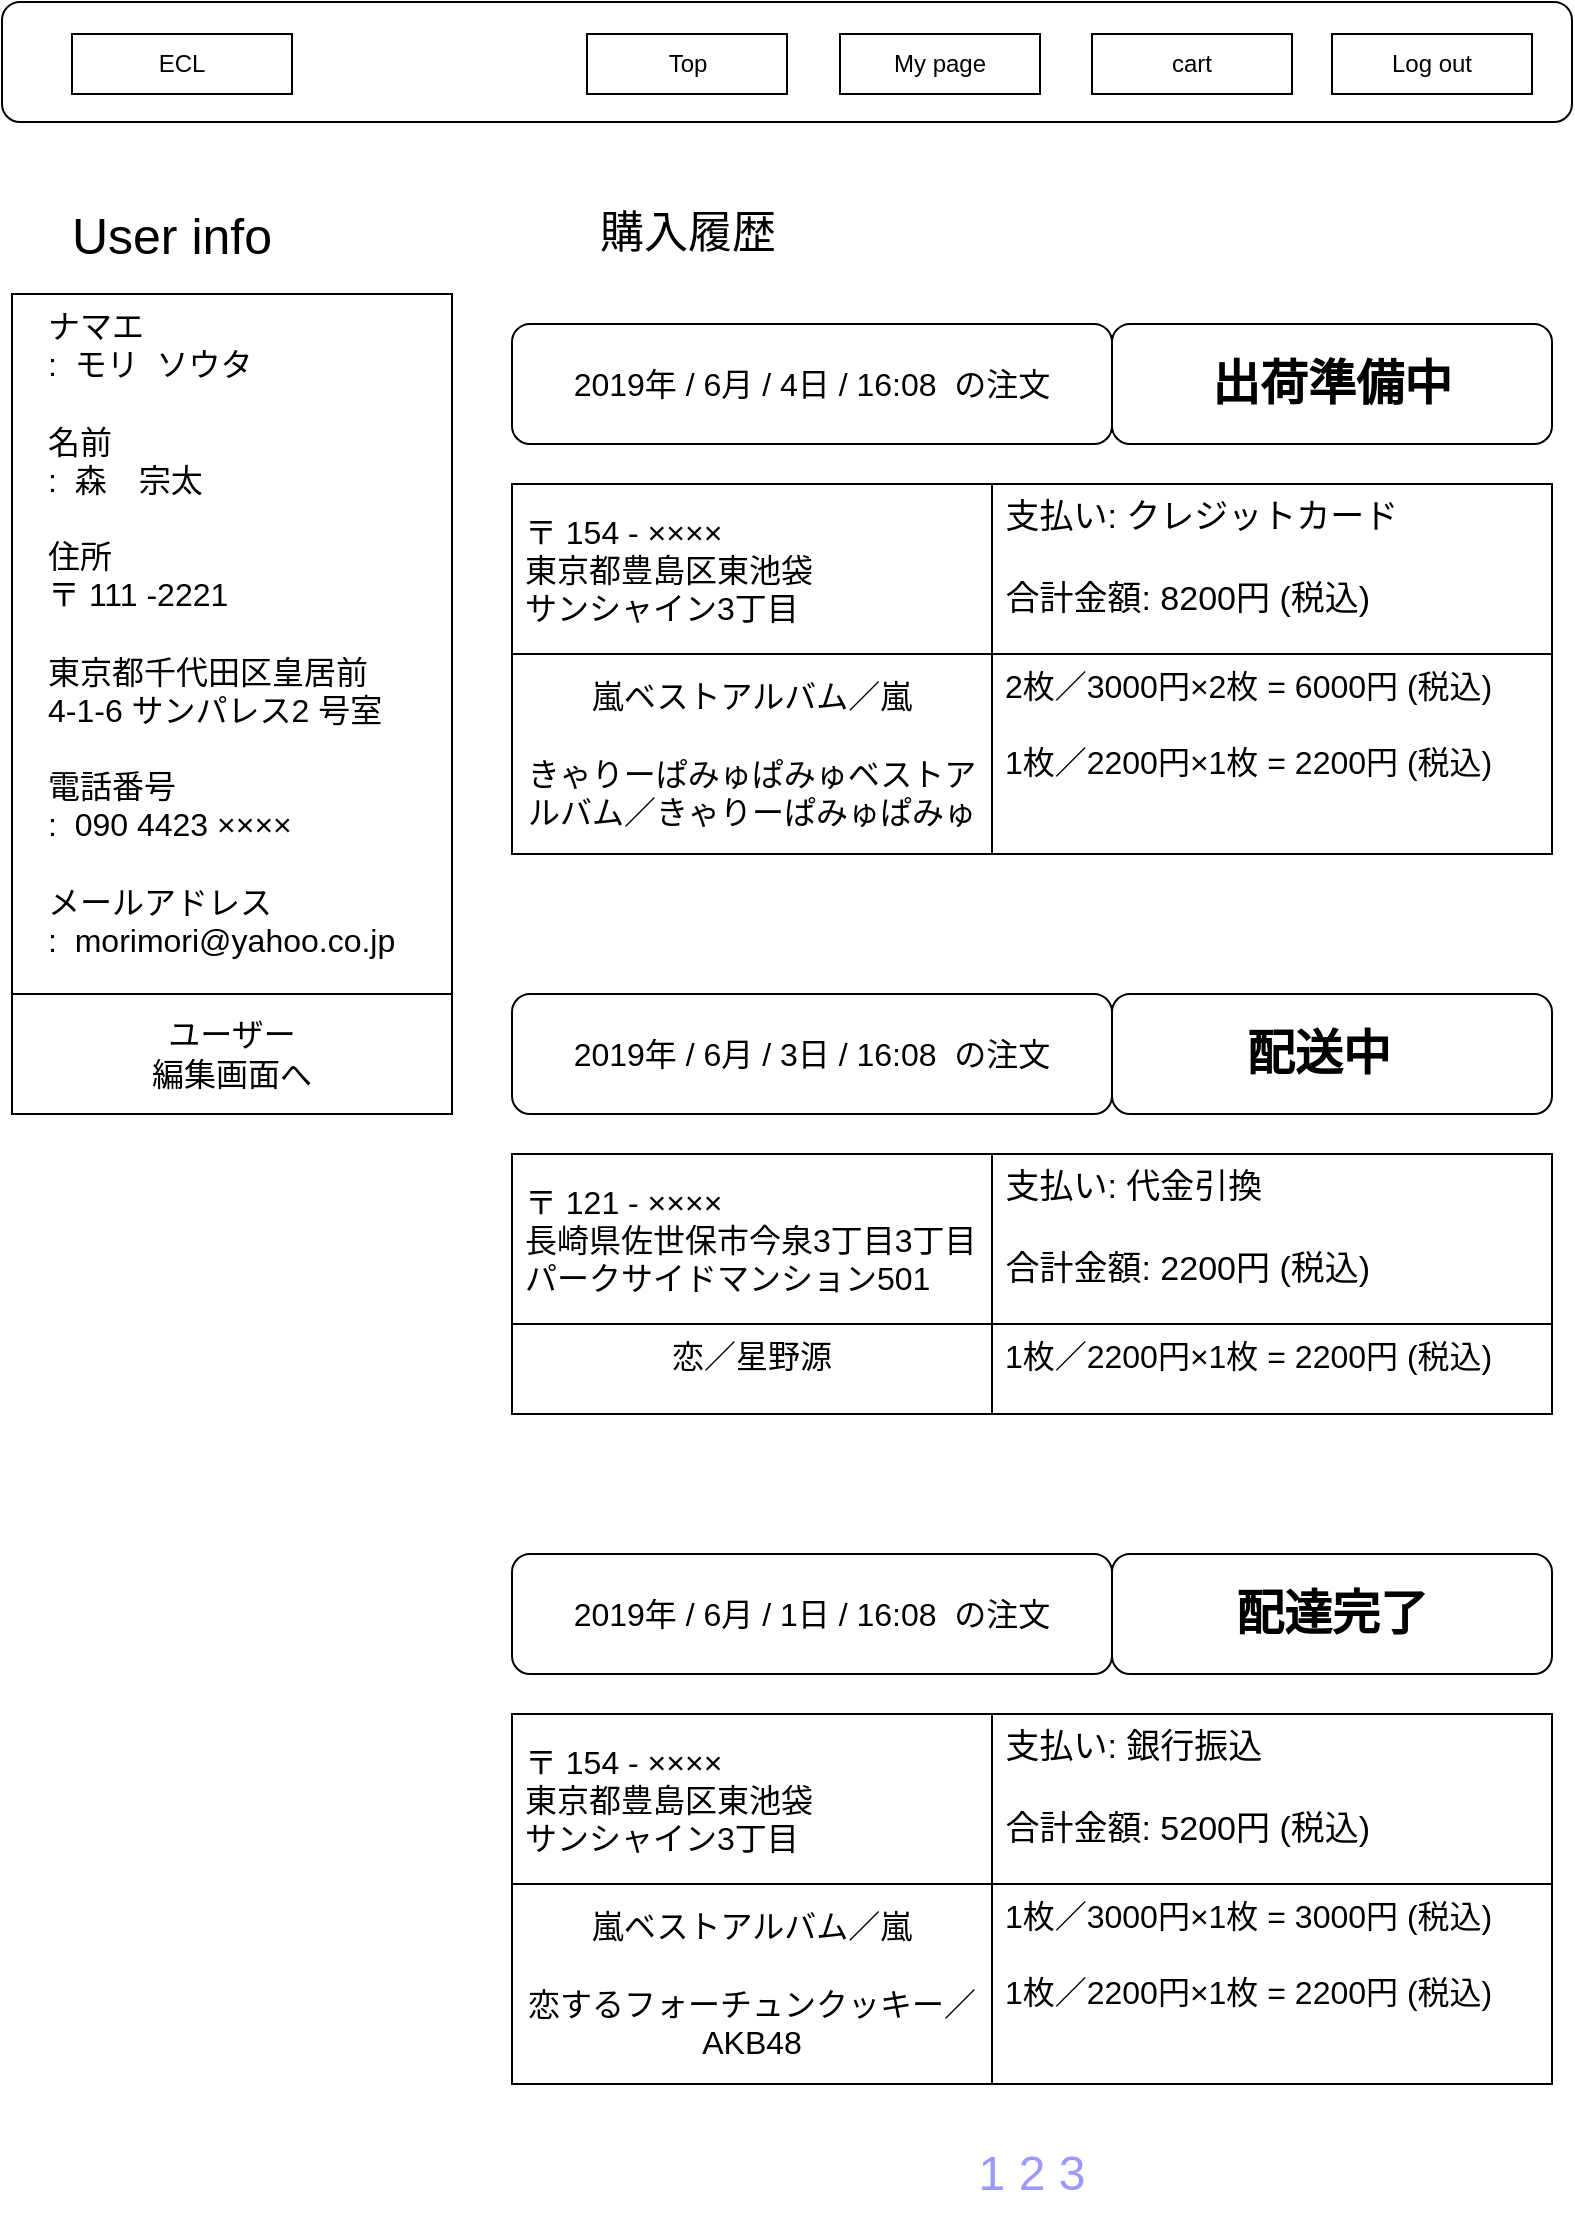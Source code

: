 <mxfile version="10.8.9" type="github"><diagram id="50Dxd6yPXRq7qMc2vB97" name="Page-1"><mxGraphModel dx="840" dy="484" grid="1" gridSize="10" guides="1" tooltips="1" connect="1" arrows="1" fold="1" page="1" pageScale="1" pageWidth="827" pageHeight="1169" math="0" shadow="0"><root><mxCell id="0"/><mxCell id="1" parent="0"/><mxCell id="UZSk_sChq5RonT3k2Ovc-3" value="" style="rounded=1;whiteSpace=wrap;html=1;" parent="1" vertex="1"><mxGeometry x="25" y="34" width="785" height="60" as="geometry"/></mxCell><mxCell id="UZSk_sChq5RonT3k2Ovc-4" value="ECL" style="rounded=0;whiteSpace=wrap;html=1;" parent="1" vertex="1"><mxGeometry x="60" y="50" width="110" height="30" as="geometry"/></mxCell><mxCell id="UZSk_sChq5RonT3k2Ovc-5" value="Top" style="rounded=0;whiteSpace=wrap;html=1;" parent="1" vertex="1"><mxGeometry x="317.5" y="50" width="100" height="30" as="geometry"/></mxCell><mxCell id="UZSk_sChq5RonT3k2Ovc-6" value="cart" style="rounded=0;whiteSpace=wrap;html=1;" parent="1" vertex="1"><mxGeometry x="570" y="50" width="100" height="30" as="geometry"/></mxCell><mxCell id="UZSk_sChq5RonT3k2Ovc-7" value="Log out" style="rounded=0;whiteSpace=wrap;html=1;" parent="1" vertex="1"><mxGeometry x="690" y="50" width="100" height="30" as="geometry"/></mxCell><mxCell id="2L29x2qr-hP5VxPjzTvn-1" value="My page" style="rounded=0;whiteSpace=wrap;html=1;" parent="1" vertex="1"><mxGeometry x="444" y="50" width="100" height="30" as="geometry"/></mxCell><mxCell id="uoC2nZNeho3rs4pRY6W8-2" value="&lt;font style=&quot;font-size: 25px&quot;&gt;User info&lt;/font&gt;" style="rounded=0;whiteSpace=wrap;html=1;strokeColor=none;" parent="1" vertex="1"><mxGeometry x="50" y="120" width="120" height="60" as="geometry"/></mxCell><mxCell id="uoC2nZNeho3rs4pRY6W8-4" value="&lt;div style=&quot;text-align: left&quot;&gt;&lt;span style=&quot;font-size: 16px&quot;&gt;　ナマエ&lt;/span&gt;&lt;/div&gt;&lt;div style=&quot;text-align: left&quot;&gt;&lt;span style=&quot;font-size: 16px&quot;&gt;　:&amp;nbsp; モリ&amp;nbsp; ソウタ&lt;/span&gt;&lt;/div&gt;&lt;div style=&quot;text-align: left&quot;&gt;&lt;span style=&quot;font-size: 16px&quot;&gt;&lt;br&gt;&lt;/span&gt;&lt;/div&gt;&lt;div style=&quot;text-align: left&quot;&gt;&lt;span style=&quot;font-size: 16px&quot;&gt;　名前&lt;/span&gt;&lt;/div&gt;&lt;div style=&quot;text-align: left&quot;&gt;&lt;span style=&quot;font-size: 16px&quot;&gt;　:&amp;nbsp; 森　宗太&lt;/span&gt;&lt;/div&gt;&lt;div style=&quot;text-align: left&quot;&gt;&lt;span style=&quot;font-size: 16px&quot;&gt;&lt;br&gt;&lt;/span&gt;&lt;/div&gt;&lt;div style=&quot;text-align: left&quot;&gt;&lt;span style=&quot;font-size: 16px&quot;&gt;　住所&lt;/span&gt;&lt;/div&gt;&lt;div style=&quot;text-align: left&quot;&gt;&lt;span style=&quot;font-size: 16px&quot;&gt;　〒 111 -2221&lt;/span&gt;&lt;/div&gt;&lt;div style=&quot;text-align: left&quot;&gt;&lt;span style=&quot;font-size: 16px&quot;&gt;　&lt;/span&gt;&lt;/div&gt;&lt;div style=&quot;text-align: left&quot;&gt;&lt;span style=&quot;font-size: 16px&quot;&gt;　東京都千代田区皇居前&lt;/span&gt;&lt;/div&gt;&lt;div style=&quot;text-align: left&quot;&gt;&lt;span style=&quot;font-size: 16px&quot;&gt;　4-1-6 サンパレス2 号室&lt;/span&gt;&lt;/div&gt;&lt;div style=&quot;text-align: left&quot;&gt;&lt;span style=&quot;font-size: 16px&quot;&gt;&lt;br&gt;&lt;/span&gt;&lt;/div&gt;&lt;div style=&quot;text-align: left&quot;&gt;&lt;span style=&quot;font-size: 16px&quot;&gt;　電話番号&lt;/span&gt;&lt;/div&gt;&lt;div style=&quot;text-align: left&quot;&gt;&lt;span style=&quot;font-size: 16px&quot;&gt;　:&amp;nbsp; 090 4423 ××××&lt;/span&gt;&lt;/div&gt;&lt;div style=&quot;text-align: left&quot;&gt;&lt;span style=&quot;font-size: 16px&quot;&gt;&lt;br&gt;&lt;/span&gt;&lt;/div&gt;&lt;div style=&quot;text-align: left&quot;&gt;&lt;span style=&quot;font-size: 16px&quot;&gt;　メールアドレス&lt;/span&gt;&lt;/div&gt;&lt;div style=&quot;text-align: left&quot;&gt;&lt;span style=&quot;font-size: 16px&quot;&gt;　:&amp;nbsp; morimori@yahoo.co.jp&lt;/span&gt;&lt;/div&gt;&lt;div style=&quot;text-align: left&quot;&gt;&lt;span style=&quot;font-size: 16px&quot;&gt;&lt;br&gt;&lt;/span&gt;&lt;/div&gt;&lt;div style=&quot;text-align: left&quot;&gt;&lt;span style=&quot;font-size: 16px&quot;&gt;　&lt;/span&gt;&lt;/div&gt;" style="rounded=0;whiteSpace=wrap;html=1;strokeColor=#000000;direction=south;fillColor=#ffffff;align=left;verticalAlign=top;" parent="1" vertex="1"><mxGeometry x="30" y="180" width="220" height="350" as="geometry"/></mxCell><mxCell id="uoC2nZNeho3rs4pRY6W8-6" value="&lt;span style=&quot;font-size: 22px&quot;&gt;購入履歴&lt;/span&gt;" style="rounded=0;whiteSpace=wrap;html=1;strokeColor=none;fillColor=#ffffff;" parent="1" vertex="1"><mxGeometry x="307.5" y="120" width="120" height="60" as="geometry"/></mxCell><mxCell id="uoC2nZNeho3rs4pRY6W8-15" value="嵐ベストアルバム／嵐&lt;br&gt;&lt;span&gt;&lt;br&gt;きゃりーぱみゅぱみゅベストアルバム／きゃりーぱみゅぱみゅ&lt;/span&gt;" style="rounded=0;whiteSpace=wrap;html=1;strokeColor=#000000;fillColor=#ffffff;fontSize=16;" parent="1" vertex="1"><mxGeometry x="280" y="360" width="240" height="100" as="geometry"/></mxCell><mxCell id="uoC2nZNeho3rs4pRY6W8-16" value="&amp;nbsp;支払い:&amp;nbsp;クレジットカード&lt;br&gt;&lt;br&gt;&amp;nbsp;合計金額: 8200円 (税込)&lt;br&gt;" style="rounded=0;whiteSpace=wrap;html=1;strokeColor=#000000;fillColor=none;fontSize=17;verticalAlign=top;align=left;" parent="1" vertex="1"><mxGeometry x="520" y="275" width="280" height="85" as="geometry"/></mxCell><mxCell id="uoC2nZNeho3rs4pRY6W8-18" value="&amp;nbsp;2枚／3000円×2枚 = 6000円 (税込)&lt;br&gt;&lt;br&gt;&amp;nbsp;1枚／2200円×1枚 = 2200円 (税込)&lt;br&gt;" style="rounded=0;whiteSpace=wrap;html=1;strokeColor=#000000;fillColor=#ffffff;fontSize=16;verticalAlign=top;align=left;" parent="1" vertex="1"><mxGeometry x="520" y="360" width="280" height="100" as="geometry"/></mxCell><mxCell id="uoC2nZNeho3rs4pRY6W8-19" value="&lt;div style=&quot;text-align: left&quot;&gt;&lt;span&gt;&amp;nbsp;〒 154 - ××××&lt;/span&gt;&lt;/div&gt;&amp;nbsp;東京都豊島区東池袋&lt;br&gt;&amp;nbsp;サンシャイン3丁目&lt;br&gt;" style="rounded=0;whiteSpace=wrap;html=1;strokeColor=#000000;fillColor=#ffffff;fontSize=16;align=left;" parent="1" vertex="1"><mxGeometry x="280" y="275" width="240" height="85" as="geometry"/></mxCell><mxCell id="uoC2nZNeho3rs4pRY6W8-42" value="ユーザー&lt;br&gt;編集画面へ" style="rounded=0;whiteSpace=wrap;html=1;strokeColor=#000000;fillColor=none;fontSize=16;" parent="1" vertex="1"><mxGeometry x="30" y="530" width="220" height="60" as="geometry"/></mxCell><mxCell id="51n4fz1FGqf5ZQ4d8BYA-1" value="&lt;font style=&quot;font-size: 24px&quot;&gt;&lt;b&gt;&amp;nbsp;出荷準備中&amp;nbsp;&lt;/b&gt;&lt;/font&gt;" style="rounded=1;whiteSpace=wrap;html=1;align=center;" parent="1" vertex="1"><mxGeometry x="580" y="195" width="220" height="60" as="geometry"/></mxCell><mxCell id="51n4fz1FGqf5ZQ4d8BYA-2" value="2019年 / 6月 / 3日 / 16:08&amp;nbsp; の注文" style="rounded=1;whiteSpace=wrap;html=1;strokeColor=#000000;fillColor=none;fontSize=16;" parent="1" vertex="1"><mxGeometry x="280" y="530" width="300" height="60" as="geometry"/></mxCell><mxCell id="51n4fz1FGqf5ZQ4d8BYA-3" value="&lt;font style=&quot;font-size: 24px&quot;&gt;&lt;b&gt;配送中&amp;nbsp;&amp;nbsp;&lt;/b&gt;&lt;/font&gt;" style="rounded=1;whiteSpace=wrap;html=1;align=center;" parent="1" vertex="1"><mxGeometry x="580" y="530" width="220" height="60" as="geometry"/></mxCell><mxCell id="51n4fz1FGqf5ZQ4d8BYA-4" value="&amp;nbsp;支払い: 代金引換&lt;br&gt;&lt;br&gt;&amp;nbsp;合計金額: 2200円 (税込)&lt;br&gt;" style="rounded=0;whiteSpace=wrap;html=1;strokeColor=#000000;fillColor=none;fontSize=17;verticalAlign=top;align=left;" parent="1" vertex="1"><mxGeometry x="520" y="610" width="280" height="85" as="geometry"/></mxCell><mxCell id="51n4fz1FGqf5ZQ4d8BYA-5" value="&amp;nbsp;1枚／2200円×1枚 = 2200円 (税込)&lt;br&gt;" style="rounded=0;whiteSpace=wrap;html=1;strokeColor=#000000;fillColor=#ffffff;fontSize=16;verticalAlign=top;align=left;" parent="1" vertex="1"><mxGeometry x="520" y="695" width="280" height="45" as="geometry"/></mxCell><mxCell id="51n4fz1FGqf5ZQ4d8BYA-6" value="恋／星野源&lt;br&gt;&lt;span&gt;&lt;br&gt;&lt;br&gt;&lt;/span&gt;" style="rounded=0;whiteSpace=wrap;html=1;strokeColor=#000000;fillColor=#ffffff;fontSize=16;verticalAlign=top;" parent="1" vertex="1"><mxGeometry x="280" y="695" width="240" height="45" as="geometry"/></mxCell><mxCell id="51n4fz1FGqf5ZQ4d8BYA-7" value="&lt;div style=&quot;text-align: left&quot;&gt;&lt;span&gt;&amp;nbsp;〒 121 - ××××&lt;/span&gt;&lt;/div&gt;&amp;nbsp;長崎県佐世保市今泉3丁目3丁目&lt;br&gt;&amp;nbsp;パークサイドマンション501&lt;br&gt;" style="rounded=0;whiteSpace=wrap;html=1;strokeColor=#000000;fillColor=#ffffff;fontSize=16;align=left;" parent="1" vertex="1"><mxGeometry x="280" y="610" width="240" height="85" as="geometry"/></mxCell><mxCell id="51n4fz1FGqf5ZQ4d8BYA-8" value="&amp;nbsp;1枚／3000円×1枚 = 3000円 (税込)&lt;br&gt;&lt;br&gt;&amp;nbsp;1枚／2200円×1枚 = 2200円 (税込)&lt;br&gt;" style="rounded=0;whiteSpace=wrap;html=1;strokeColor=#000000;fillColor=#ffffff;fontSize=16;verticalAlign=top;align=left;" parent="1" vertex="1"><mxGeometry x="520" y="975" width="280" height="100" as="geometry"/></mxCell><mxCell id="51n4fz1FGqf5ZQ4d8BYA-9" value="嵐ベストアルバム／嵐&lt;br&gt;&lt;span&gt;&lt;br&gt;恋するフォーチュンクッキー／AKB48&lt;br&gt;&lt;/span&gt;" style="rounded=0;whiteSpace=wrap;html=1;strokeColor=#000000;fillColor=#ffffff;fontSize=16;" parent="1" vertex="1"><mxGeometry x="280" y="975" width="240" height="100" as="geometry"/></mxCell><mxCell id="51n4fz1FGqf5ZQ4d8BYA-10" value="&lt;div style=&quot;text-align: left&quot;&gt;&lt;span&gt;&amp;nbsp;〒 154 - ××××&lt;/span&gt;&lt;/div&gt;&amp;nbsp;東京都豊島区東池袋&lt;br&gt;&amp;nbsp;サンシャイン3丁目&lt;br&gt;" style="rounded=0;whiteSpace=wrap;html=1;strokeColor=#000000;fillColor=#ffffff;fontSize=16;align=left;" parent="1" vertex="1"><mxGeometry x="280" y="890" width="240" height="85" as="geometry"/></mxCell><mxCell id="51n4fz1FGqf5ZQ4d8BYA-11" value="&amp;nbsp;支払い: 銀行振込&lt;br&gt;&lt;br&gt;&amp;nbsp;合計金額: 5200円 (税込)&lt;br&gt;" style="rounded=0;whiteSpace=wrap;html=1;strokeColor=#000000;fillColor=none;fontSize=17;verticalAlign=top;align=left;" parent="1" vertex="1"><mxGeometry x="520" y="890" width="280" height="85" as="geometry"/></mxCell><mxCell id="51n4fz1FGqf5ZQ4d8BYA-12" value="&lt;font style=&quot;font-size: 24px&quot;&gt;&lt;b&gt;&amp;nbsp;配達完了&amp;nbsp;&lt;/b&gt;&lt;/font&gt;" style="rounded=1;whiteSpace=wrap;html=1;align=center;" parent="1" vertex="1"><mxGeometry x="580" y="810" width="220" height="60" as="geometry"/></mxCell><mxCell id="51n4fz1FGqf5ZQ4d8BYA-13" value="2019年 / 6月 / 1日 / 16:08&amp;nbsp; の注文" style="rounded=1;whiteSpace=wrap;html=1;strokeColor=#000000;fillColor=none;fontSize=16;" parent="1" vertex="1"><mxGeometry x="280" y="810" width="300" height="60" as="geometry"/></mxCell><mxCell id="51n4fz1FGqf5ZQ4d8BYA-14" value="1 2 3" style="rounded=0;whiteSpace=wrap;html=1;align=center;fontSize=24;fontColor=#9999FF;strokeColor=none;" parent="1" vertex="1"><mxGeometry x="280" y="1090" width="520" height="60" as="geometry"/></mxCell><mxCell id="iIwRCj0rKRZ1SEb2GVIz-1" value="2019年 / 6月 / 4日 / 16:08&amp;nbsp; の注文" style="rounded=1;whiteSpace=wrap;html=1;strokeColor=#000000;fillColor=none;fontSize=16;" vertex="1" parent="1"><mxGeometry x="280" y="195" width="300" height="60" as="geometry"/></mxCell></root></mxGraphModel></diagram></mxfile>
